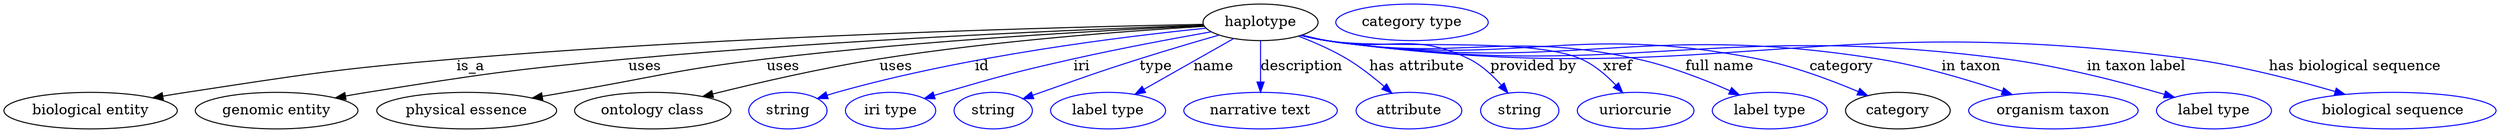 digraph {
	graph [bb="0,0,2448.5,123"];
	node [label="\N"];
	haplotype	[height=0.5,
		label=haplotype,
		pos="1235.1,105",
		width=1.5707];
	"biological entity"	[height=0.5,
		pos="85.142,18",
		width=2.3651];
	haplotype -> "biological entity"	[label=is_a,
		lp="459.14,61.5",
		pos="e,146.24,30.558 1178.5,103.03 1048.7,100.47 719.44,92.054 445.14,69 326.43,59.023 296.91,53.941 179.14,36 171.73,34.871 164.01,33.611 \
156.31,32.301"];
	"genomic entity"	[height=0.5,
		pos="268.14,18",
		width=2.2206];
	haplotype -> "genomic entity"	[label=uses,
		lp="629.64,61.5",
		pos="e,325.98,30.574 1178.9,102.19 1069.6,98.379 821.27,88.245 613.14,69 498.91,58.437 470.42,54.103 357.14,36 350.36,34.916 343.3,33.707 \
336.26,32.447"];
	"physical essence"	[height=0.5,
		pos="454.14,18",
		width=2.4553];
	haplotype -> "physical essence"	[label=uses,
		lp="765.64,61.5",
		pos="e,518.57,30.369 1179.2,101.67 1088.6,97.515 904.33,87.48 749.14,69 660.55,58.451 639.08,51.034 551.14,36 543.82,34.748 536.19,33.431 \
528.56,32.108"];
	"ontology class"	[height=0.5,
		pos="637.14,18",
		width=2.1304];
	haplotype -> "ontology class"	[label=uses,
		lp="876.64,61.5",
		pos="e,686.39,31.943 1179.9,101.05 1106.5,96.636 973,86.845 860.14,69 804.03,60.128 740.94,45.541 696.21,34.406"];
	id	[color=blue,
		height=0.5,
		label=string,
		pos="770.14,18",
		width=1.0652];
	haplotype -> id	[color=blue,
		label=id,
		lp="961.14,61.5",
		pos="e,799.14,29.948 1181.3,99.184 1101,91.12 945.72,72.097 818.14,36 815.04,35.121 811.84,34.148 808.65,33.124",
		style=solid];
	iri	[color=blue,
		height=0.5,
		label="iri type",
		pos="871.14,18",
		width=1.2277];
	haplotype -> iri	[color=blue,
		label=iri,
		lp="1059.1,61.5",
		pos="e,904.77,29.865 1186.5,95.686 1149.3,89.098 1096.8,79.313 1051.1,69 994.68,56.251 980.77,52.03 925.14,36 921.63,34.988 918,33.911 \
914.36,32.81",
		style=solid];
	type	[color=blue,
		height=0.5,
		label=string,
		pos="972.14,18",
		width=1.0652];
	haplotype -> type	[color=blue,
		label=type,
		lp="1132.1,61.5",
		pos="e,1001.4,29.697 1194.3,92.433 1171.2,85.806 1142,77.2 1116.1,69 1072.7,55.239 1062.1,51.079 1019.1,36 1016.5,35.057 1013.7,34.077 \
1010.9,33.084",
		style=solid];
	name	[color=blue,
		height=0.5,
		label="label type",
		pos="1085.1,18",
		width=1.5707];
	haplotype -> name	[color=blue,
		label=name,
		lp="1189.1,61.5",
		pos="e,1111.6,33.993 1208.7,88.999 1184.1,75.083 1147.4,54.273 1120.4,38.958",
		style=solid];
	description	[color=blue,
		height=0.5,
		label="narrative text",
		pos="1235.1,18",
		width=2.0943];
	haplotype -> description	[color=blue,
		label=description,
		lp="1275.6,61.5",
		pos="e,1235.1,36.175 1235.1,86.799 1235.1,75.163 1235.1,59.548 1235.1,46.237",
		style=solid];
	"has attribute"	[color=blue,
		height=0.5,
		label=attribute,
		pos="1380.1,18",
		width=1.4443];
	haplotype -> "has attribute"	[color=blue,
		label="has attribute",
		lp="1389.1,61.5",
		pos="e,1363.4,35.382 1272.7,91.357 1287.9,85.521 1305.4,77.901 1320.1,69 1332.7,61.411 1345.4,51.287 1355.9,42.134",
		style=solid];
	"provided by"	[color=blue,
		height=0.5,
		label=string,
		pos="1488.1,18",
		width=1.0652];
	haplotype -> "provided by"	[color=blue,
		label="provided by",
		lp="1502.6,61.5",
		pos="e,1477.1,35.34 1275.9,92.496 1283.9,90.477 1292.2,88.535 1300.1,87 1361.7,75.039 1384.1,97.234 1440.1,69 1452.1,62.992 1462.7,52.802 \
1470.9,43.182",
		style=solid];
	xref	[color=blue,
		height=0.5,
		label=uriorcurie,
		pos="1602.1,18",
		width=1.5887];
	haplotype -> xref	[color=blue,
		label=xref,
		lp="1585.6,61.5",
		pos="e,1589.8,35.614 1275.5,92.229 1283.6,90.208 1292.1,88.333 1300.1,87 1354.9,77.943 1498.4,91.329 1549.1,69 1562.1,63.295 1573.9,53.006 \
1583,43.238",
		style=solid];
	"full name"	[color=blue,
		height=0.5,
		label="label type",
		pos="1734.1,18",
		width=1.5707];
	haplotype -> "full name"	[color=blue,
		label="full name",
		lp="1685.6,61.5",
		pos="e,1704.5,33.436 1275.1,92.232 1283.3,90.185 1292,88.299 1300.1,87 1433.8,65.774 1471.9,97.632 1604.1,69 1635.8,62.151 1669.9,48.788 \
1695.2,37.6",
		style=solid];
	category	[height=0.5,
		pos="1860.1,18",
		width=1.4263];
	haplotype -> category	[color=blue,
		label=category,
		lp="1805.6,61.5",
		pos="e,1830.7,32.75 1275.1,92.126 1283.3,90.086 1292,88.231 1300.1,87 1486.2,59.035 1538.6,105.69 1723.1,69 1757.3,62.207 1794.3,48.271 \
1821.3,36.833",
		style=solid];
	"in taxon"	[color=blue,
		height=0.5,
		label="organism taxon",
		pos="2013.1,18",
		width=2.3109];
	haplotype -> "in taxon"	[color=blue,
		label="in taxon",
		lp="1933.1,61.5",
		pos="e,1972.8,33.841 1275.1,92.066 1283.3,90.032 1291.9,88.193 1300.1,87 1538.2,52.349 1603.6,106.87 1841.1,69 1883.1,62.317 1929.2,48.542 \
1963.1,37.139",
		style=solid];
	"in taxon label"	[color=blue,
		height=0.5,
		label="label type",
		pos="2171.1,18",
		width=1.5707];
	haplotype -> "in taxon label"	[color=blue,
		label="in taxon label",
		lp="2094.6,61.5",
		pos="e,2132.3,31.16 1274.7,92.112 1283,90.046 1291.8,88.184 1300.1,87 1593.3,45.265 1672.5,107.4 1966.1,69 2020.5,61.89 2081.4,46.004 \
2122.6,34.034",
		style=solid];
	"has biological sequence"	[color=blue,
		height=0.5,
		label="biological sequence",
		pos="2347.1,18",
		width=2.8164];
	haplotype -> "has biological sequence"	[color=blue,
		label="has biological sequence",
		lp="2309.6,61.5",
		pos="e,2300,33.953 1274.7,92.075 1283,90.012 1291.8,88.16 1300.1,87 1673.1,35.007 1773.9,118.97 2147.1,69 2196.2,62.431 2250.6,48.37 \
2290.3,36.828",
		style=solid];
	"named thing_category"	[color=blue,
		height=0.5,
		label="category type",
		pos="1384.1,105",
		width=2.0762];
}
